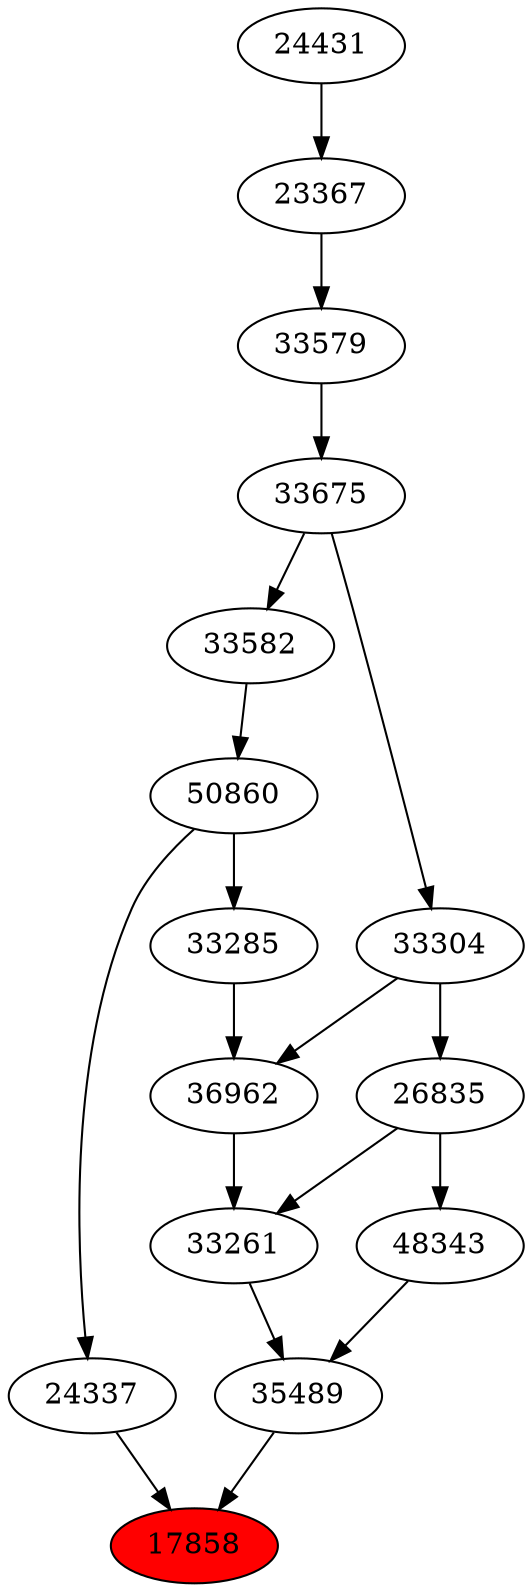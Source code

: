 strict digraph{ 
17858 [label="17858" fillcolor=red style=filled]
35489 -> 17858
24337 -> 17858
35489 [label="35489"]
33261 -> 35489
48343 -> 35489
24337 [label="24337"]
50860 -> 24337
33261 [label="33261"]
36962 -> 33261
26835 -> 33261
48343 [label="48343"]
26835 -> 48343
50860 [label="50860"]
33582 -> 50860
36962 [label="36962"]
33285 -> 36962
33304 -> 36962
26835 [label="26835"]
33304 -> 26835
33582 [label="33582"]
33675 -> 33582
33285 [label="33285"]
50860 -> 33285
33304 [label="33304"]
33675 -> 33304
33675 [label="33675"]
33579 -> 33675
33579 [label="33579"]
23367 -> 33579
23367 [label="23367"]
24431 -> 23367
24431 [label="24431"]
}